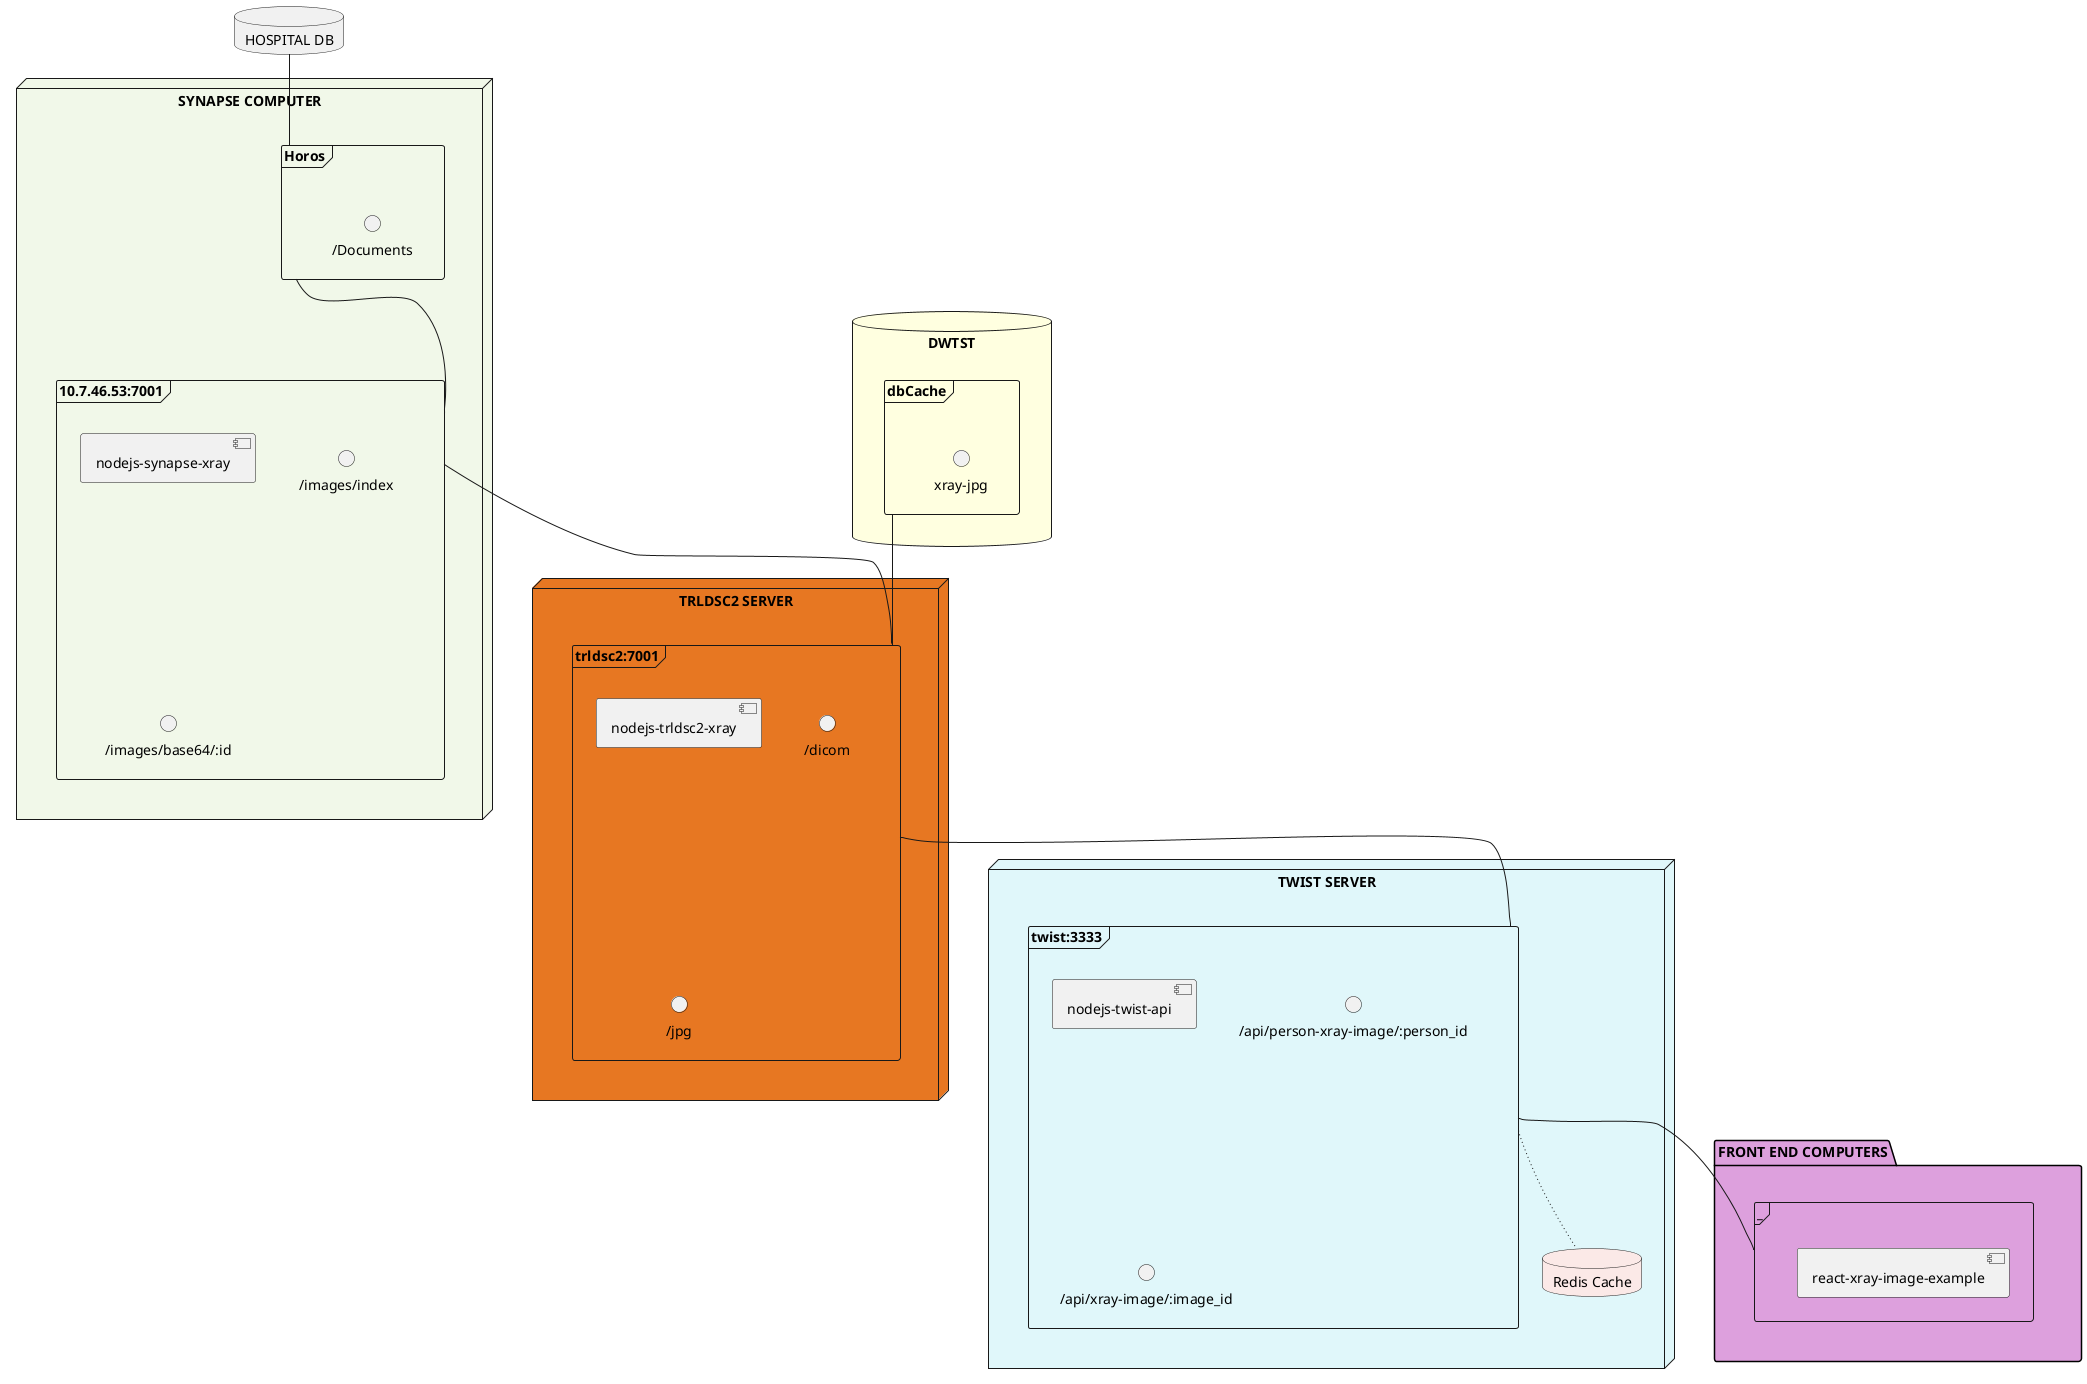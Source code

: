 @startuml xray-image

skinparam componentStyle uml2

database "HOSPITAL DB" as db

node "SYNAPSE COMPUTER" as synapse #f1f8e9 {
    frame "Horos" as horos {
        interface "/Documents"
    }

    frame "10.7.46.53:7001" as imageAPI {
        component "nodejs-synapse-xray" as componentImageAPI
        interface "/images/index" as imageIndex
        interface "/images/base64/:id" as imageBase
        ' componentImageAPI -[hidden]down- imageIndex
        ' imageIndex -[hidden]down- imageBase
    }

    horos -- imageAPI
}

node "TRLDSC2 SERVER" as trldsc2 #e77722 {
    frame "trldsc2:7001" as trldsc2API {
        component "nodejs-trldsc2-xray" as trldsc2ImageAPI
        interface "/dicom"
        interface "/jpg"        
    }
}


node "TWIST SERVER" as twist #e0f7fa {
    frame "twist:3333" as twistAPI {
        component "nodejs-twist-api" as componentTwistAPI
        interface "/api/person-xray-image/:person_id" as apiPerson
        interface "/api/xray-image/:image_id" as apiImage
        ' componentTwistAPI -[hidden]down- apiPerson
        ' apiPerson -[hidden]down- apiImage
    }

    database "Redis Cache" as Redis #fbe9e7 {
    }

    twistAPI ~down~ Redis
}

database DWTST #LightYellow {
    frame dbCache {
        interface "xray-jpg" as xrayJpg
    }
}

package "FRONT END COMPUTERS" as frontEnd #Plum {
    frame "_" as imageFE {
        component "react-xray-image-example"
    }
}


synapse -[hidden]- trldsc2
trldsc2 -[hidden]- twist
twist -[hidden]- frontEnd
' DWTST -[hidden]- twist

db -down- horos
imageAPI -- trldsc2API
trldsc2API -- twistAPI
trldsc2API -up- dbCache
twistAPI -- imageFE

@enduml